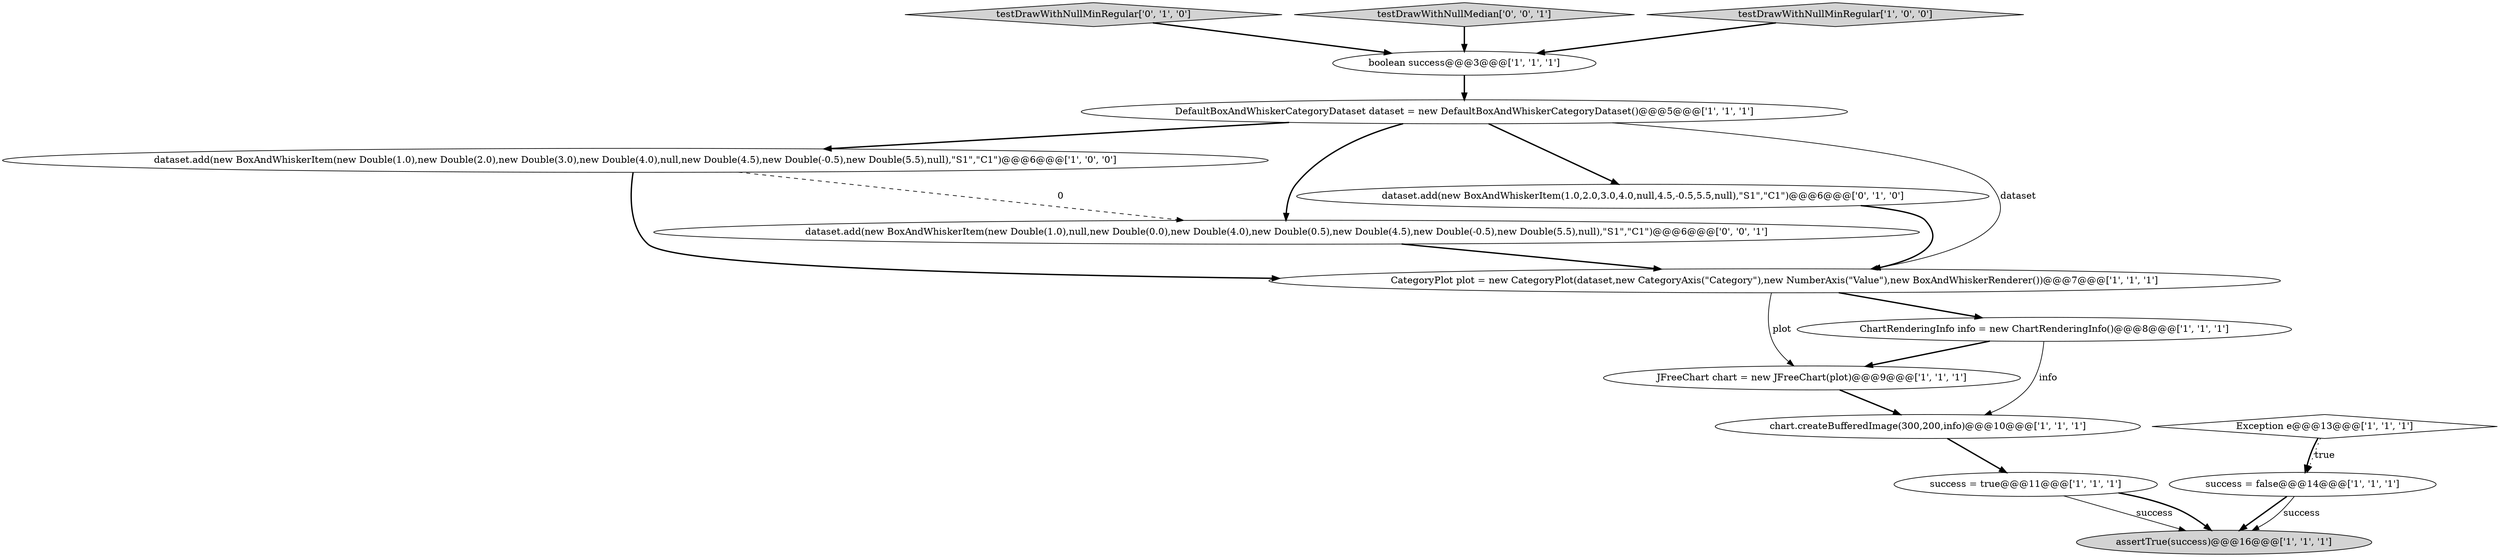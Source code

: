 digraph {
15 [style = filled, label = "dataset.add(new BoxAndWhiskerItem(new Double(1.0),null,new Double(0.0),new Double(4.0),new Double(0.5),new Double(4.5),new Double(-0.5),new Double(5.5),null),\"S1\",\"C1\")@@@6@@@['0', '0', '1']", fillcolor = white, shape = ellipse image = "AAA0AAABBB3BBB"];
8 [style = filled, label = "assertTrue(success)@@@16@@@['1', '1', '1']", fillcolor = lightgray, shape = ellipse image = "AAA0AAABBB1BBB"];
9 [style = filled, label = "JFreeChart chart = new JFreeChart(plot)@@@9@@@['1', '1', '1']", fillcolor = white, shape = ellipse image = "AAA0AAABBB1BBB"];
11 [style = filled, label = "CategoryPlot plot = new CategoryPlot(dataset,new CategoryAxis(\"Category\"),new NumberAxis(\"Value\"),new BoxAndWhiskerRenderer())@@@7@@@['1', '1', '1']", fillcolor = white, shape = ellipse image = "AAA0AAABBB1BBB"];
7 [style = filled, label = "chart.createBufferedImage(300,200,info)@@@10@@@['1', '1', '1']", fillcolor = white, shape = ellipse image = "AAA0AAABBB1BBB"];
3 [style = filled, label = "Exception e@@@13@@@['1', '1', '1']", fillcolor = white, shape = diamond image = "AAA0AAABBB1BBB"];
2 [style = filled, label = "boolean success@@@3@@@['1', '1', '1']", fillcolor = white, shape = ellipse image = "AAA0AAABBB1BBB"];
13 [style = filled, label = "dataset.add(new BoxAndWhiskerItem(1.0,2.0,3.0,4.0,null,4.5,-0.5,5.5,null),\"S1\",\"C1\")@@@6@@@['0', '1', '0']", fillcolor = white, shape = ellipse image = "AAA0AAABBB2BBB"];
6 [style = filled, label = "ChartRenderingInfo info = new ChartRenderingInfo()@@@8@@@['1', '1', '1']", fillcolor = white, shape = ellipse image = "AAA0AAABBB1BBB"];
1 [style = filled, label = "dataset.add(new BoxAndWhiskerItem(new Double(1.0),new Double(2.0),new Double(3.0),new Double(4.0),null,new Double(4.5),new Double(-0.5),new Double(5.5),null),\"S1\",\"C1\")@@@6@@@['1', '0', '0']", fillcolor = white, shape = ellipse image = "AAA0AAABBB1BBB"];
10 [style = filled, label = "success = true@@@11@@@['1', '1', '1']", fillcolor = white, shape = ellipse image = "AAA0AAABBB1BBB"];
12 [style = filled, label = "testDrawWithNullMinRegular['0', '1', '0']", fillcolor = lightgray, shape = diamond image = "AAA0AAABBB2BBB"];
14 [style = filled, label = "testDrawWithNullMedian['0', '0', '1']", fillcolor = lightgray, shape = diamond image = "AAA0AAABBB3BBB"];
4 [style = filled, label = "success = false@@@14@@@['1', '1', '1']", fillcolor = white, shape = ellipse image = "AAA0AAABBB1BBB"];
5 [style = filled, label = "testDrawWithNullMinRegular['1', '0', '0']", fillcolor = lightgray, shape = diamond image = "AAA0AAABBB1BBB"];
0 [style = filled, label = "DefaultBoxAndWhiskerCategoryDataset dataset = new DefaultBoxAndWhiskerCategoryDataset()@@@5@@@['1', '1', '1']", fillcolor = white, shape = ellipse image = "AAA0AAABBB1BBB"];
5->2 [style = bold, label=""];
10->8 [style = solid, label="success"];
7->10 [style = bold, label=""];
12->2 [style = bold, label=""];
10->8 [style = bold, label=""];
11->9 [style = solid, label="plot"];
4->8 [style = bold, label=""];
11->6 [style = bold, label=""];
0->13 [style = bold, label=""];
4->8 [style = solid, label="success"];
0->1 [style = bold, label=""];
6->7 [style = solid, label="info"];
1->11 [style = bold, label=""];
6->9 [style = bold, label=""];
13->11 [style = bold, label=""];
0->15 [style = bold, label=""];
15->11 [style = bold, label=""];
3->4 [style = dotted, label="true"];
0->11 [style = solid, label="dataset"];
1->15 [style = dashed, label="0"];
14->2 [style = bold, label=""];
2->0 [style = bold, label=""];
3->4 [style = bold, label=""];
9->7 [style = bold, label=""];
}
